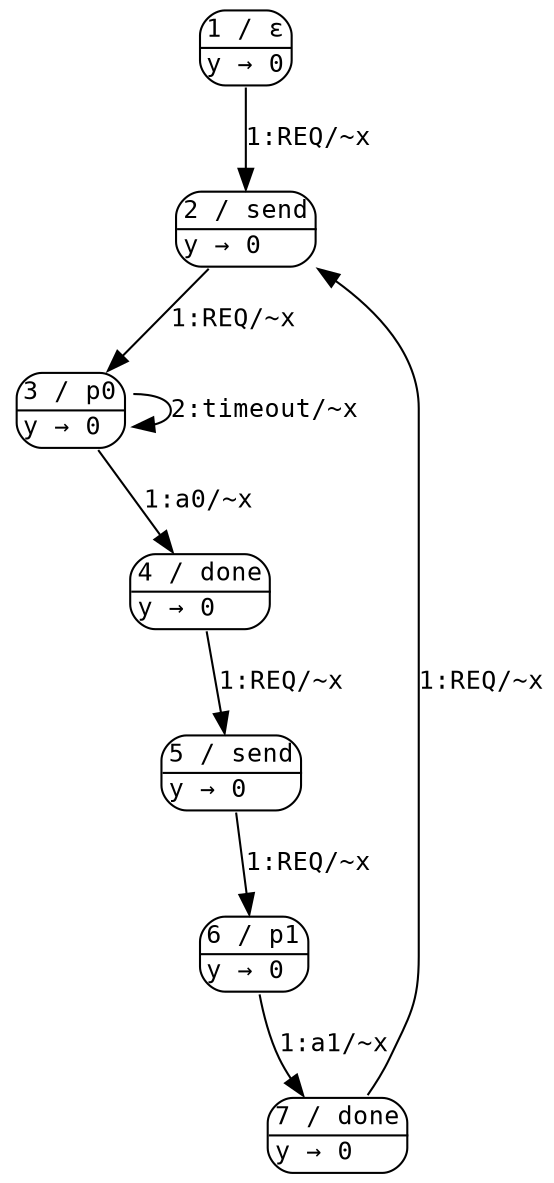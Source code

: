 digraph Automaton {
    graph [fontname="Source Code Pro,monospace" fontsize="12"]
    node [fontname="Source Code Pro,monospace" fontsize="12" margin="0.05,0.01" shape="plaintext"]
    edge [fontname="Source Code Pro,monospace" fontsize="12"]
    // Nodes
    1 [label=<
    <TABLE style="rounded" cellborder="0" cellspacing="0">
        <TR><TD align="center">1 / ε</TD></TR>
        <HR/>
        <TR><TD align="left">y &rarr; 0</TD></TR>
    </TABLE>>]
    2 [label=<
    <TABLE style="rounded" cellborder="0" cellspacing="0">
        <TR><TD align="center">2 / send</TD></TR>
        <HR/>
        <TR><TD align="left">y &rarr; 0</TD></TR>
    </TABLE>>]
    3 [label=<
    <TABLE style="rounded" cellborder="0" cellspacing="0">
        <TR><TD align="center">3 / p0</TD></TR>
        <HR/>
        <TR><TD align="left">y &rarr; 0</TD></TR>
    </TABLE>>]
    4 [label=<
    <TABLE style="rounded" cellborder="0" cellspacing="0">
        <TR><TD align="center">4 / done</TD></TR>
        <HR/>
        <TR><TD align="left">y &rarr; 0</TD></TR>
    </TABLE>>]
    5 [label=<
    <TABLE style="rounded" cellborder="0" cellspacing="0">
        <TR><TD align="center">5 / send</TD></TR>
        <HR/>
        <TR><TD align="left">y &rarr; 0</TD></TR>
    </TABLE>>]
    6 [label=<
    <TABLE style="rounded" cellborder="0" cellspacing="0">
        <TR><TD align="center">6 / p1</TD></TR>
        <HR/>
        <TR><TD align="left">y &rarr; 0</TD></TR>
    </TABLE>>]
    7 [label=<
    <TABLE style="rounded" cellborder="0" cellspacing="0">
        <TR><TD align="center">7 / done</TD></TR>
        <HR/>
        <TR><TD align="left">y &rarr; 0</TD></TR>
    </TABLE>>]
    // Edges
    1 -> 2 [label="1:REQ/~x"]
    2 -> 3 [label="1:REQ/~x"]
    3 -> 4 [label="1:a0/~x"]
    3 -> 3 [label="2:timeout/~x"]
    4 -> 5 [label="1:REQ/~x"]
    5 -> 6 [label="1:REQ/~x"]
    6 -> 7 [label="1:a1/~x"]
    7 -> 2 [label="1:REQ/~x"]
}
